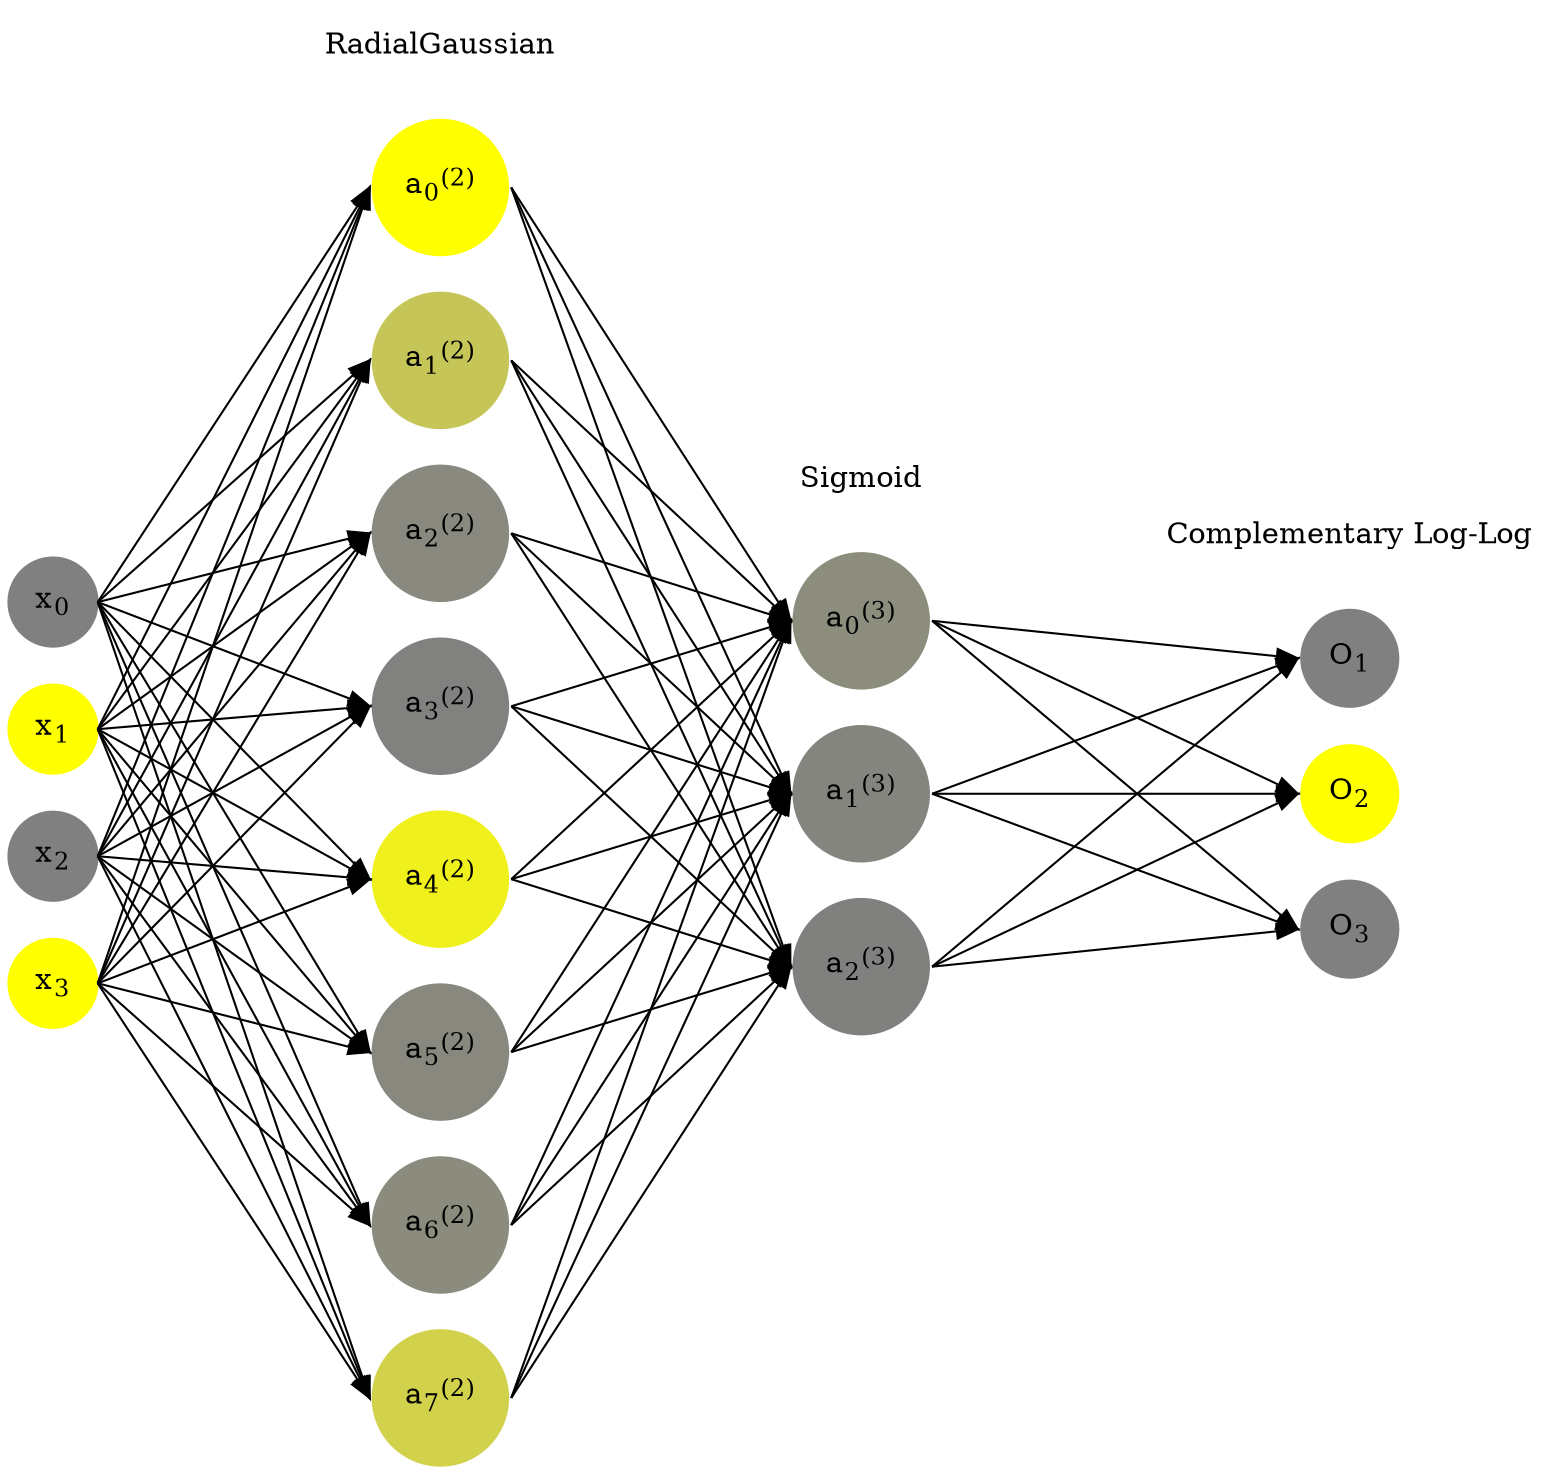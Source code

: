 digraph G {
	rankdir = LR;
	splines=false;
	edge[style=invis];
	ranksep= 1.4;
	{
	node [shape=circle, color="0.1667, 0.0, 0.5", style=filled, fillcolor="0.1667, 0.0, 0.5"];
	x0 [label=<x<sub>0</sub>>];
	}
	{
	node [shape=circle, color="0.1667, 1.0, 1.0", style=filled, fillcolor="0.1667, 1.0, 1.0"];
	x1 [label=<x<sub>1</sub>>];
	}
	{
	node [shape=circle, color="0.1667, 0.0, 0.5", style=filled, fillcolor="0.1667, 0.0, 0.5"];
	x2 [label=<x<sub>2</sub>>];
	}
	{
	node [shape=circle, color="0.1667, 1.0, 1.0", style=filled, fillcolor="0.1667, 1.0, 1.0"];
	x3 [label=<x<sub>3</sub>>];
	}
	{
	node [shape=circle, color="0.1667, 0.999948, 0.999974", style=filled, fillcolor="0.1667, 0.999948, 0.999974"];
	a02 [label=<a<sub>0</sub><sup>(2)</sup>>];
	}
	{
	node [shape=circle, color="0.1667, 0.552900, 0.776450", style=filled, fillcolor="0.1667, 0.552900, 0.776450"];
	a12 [label=<a<sub>1</sub><sup>(2)</sup>>];
	}
	{
	node [shape=circle, color="0.1667, 0.071846, 0.535923", style=filled, fillcolor="0.1667, 0.071846, 0.535923"];
	a22 [label=<a<sub>2</sub><sup>(2)</sup>>];
	}
	{
	node [shape=circle, color="0.1667, 0.008129, 0.504065", style=filled, fillcolor="0.1667, 0.008129, 0.504065"];
	a32 [label=<a<sub>3</sub><sup>(2)</sup>>];
	}
	{
	node [shape=circle, color="0.1667, 0.879658, 0.939829", style=filled, fillcolor="0.1667, 0.879658, 0.939829"];
	a42 [label=<a<sub>4</sub><sup>(2)</sup>>];
	}
	{
	node [shape=circle, color="0.1667, 0.064520, 0.532260", style=filled, fillcolor="0.1667, 0.064520, 0.532260"];
	a52 [label=<a<sub>5</sub><sup>(2)</sup>>];
	}
	{
	node [shape=circle, color="0.1667, 0.089479, 0.544740", style=filled, fillcolor="0.1667, 0.089479, 0.544740"];
	a62 [label=<a<sub>6</sub><sup>(2)</sup>>];
	}
	{
	node [shape=circle, color="0.1667, 0.637896, 0.818948", style=filled, fillcolor="0.1667, 0.637896, 0.818948"];
	a72 [label=<a<sub>7</sub><sup>(2)</sup>>];
	}
	{
	node [shape=circle, color="0.1667, 0.104059, 0.552030", style=filled, fillcolor="0.1667, 0.104059, 0.552030"];
	a03 [label=<a<sub>0</sub><sup>(3)</sup>>];
	}
	{
	node [shape=circle, color="0.1667, 0.041891, 0.520946", style=filled, fillcolor="0.1667, 0.041891, 0.520946"];
	a13 [label=<a<sub>1</sub><sup>(3)</sup>>];
	}
	{
	node [shape=circle, color="0.1667, 0.005002, 0.502501", style=filled, fillcolor="0.1667, 0.005002, 0.502501"];
	a23 [label=<a<sub>2</sub><sup>(3)</sup>>];
	}
	{
	node [shape=circle, color="0.1667, 0.0, 0.5", style=filled, fillcolor="0.1667, 0.0, 0.5"];
	O1 [label=<O<sub>1</sub>>];
	}
	{
	node [shape=circle, color="0.1667, 1.0, 1.0", style=filled, fillcolor="0.1667, 1.0, 1.0"];
	O2 [label=<O<sub>2</sub>>];
	}
	{
	node [shape=circle, color="0.1667, 0.0, 0.5", style=filled, fillcolor="0.1667, 0.0, 0.5"];
	O3 [label=<O<sub>3</sub>>];
	}
	{
	rank=same;
	x0->x1->x2->x3;
	}
	{
	rank=same;
	a02->a12->a22->a32->a42->a52->a62->a72;
	}
	{
	rank=same;
	a03->a13->a23;
	}
	{
	rank=same;
	O1->O2->O3;
	}
	l1 [shape=plaintext,label="RadialGaussian"];
	l1->a02;
	{rank=same; l1;a02};
	l2 [shape=plaintext,label="Sigmoid"];
	l2->a03;
	{rank=same; l2;a03};
	l3 [shape=plaintext,label="Complementary Log-Log"];
	l3->O1;
	{rank=same; l3;O1};
edge[style=solid, tailport=e, headport=w];
	{x0;x1;x2;x3} -> {a02;a12;a22;a32;a42;a52;a62;a72};
	{a02;a12;a22;a32;a42;a52;a62;a72} -> {a03;a13;a23};
	{a03;a13;a23} -> {O1,O2,O3};
}